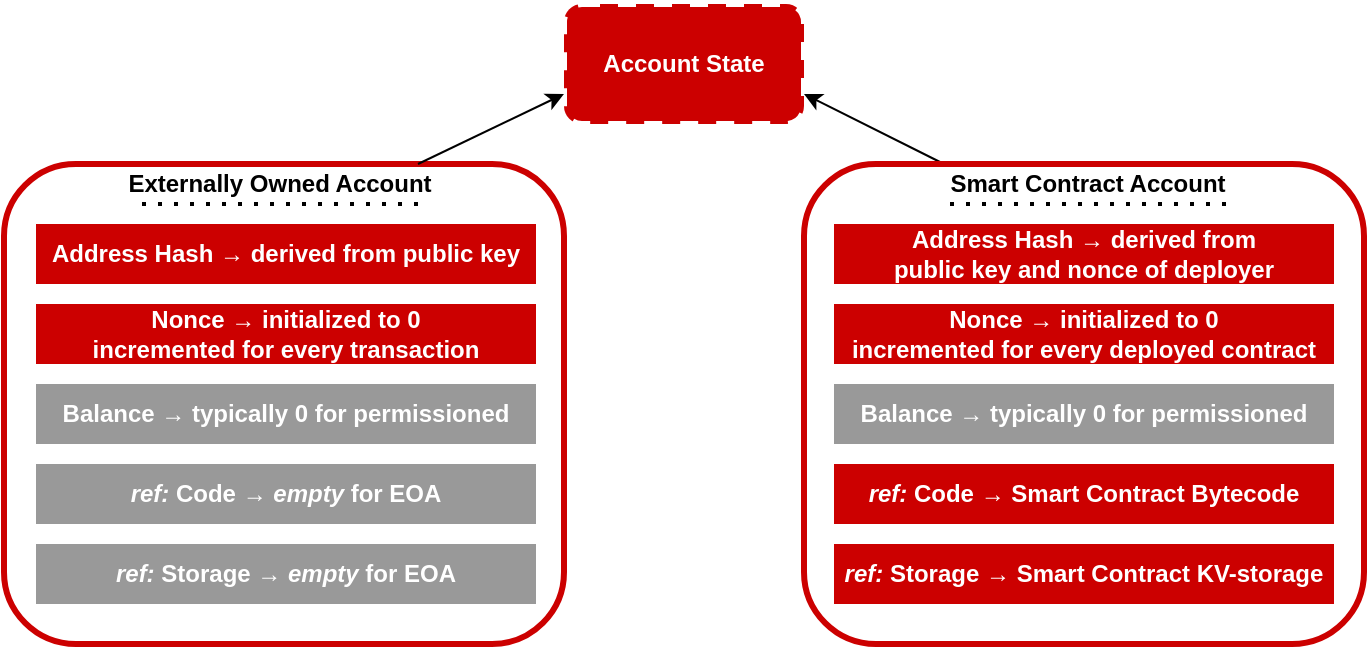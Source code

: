 <mxfile version="14.4.3" type="device"><diagram id="NPq6FB_TXMBDikwPiWDf" name="Page-1"><mxGraphModel dx="2062" dy="1052" grid="1" gridSize="10" guides="1" tooltips="1" connect="1" arrows="1" fold="1" page="1" pageScale="1" pageWidth="827" pageHeight="1169" math="0" shadow="0"><root><mxCell id="0"/><mxCell id="1" parent="0"/><mxCell id="67ZuBM3h1f92-tXSHF4V-1" value="&lt;b&gt;Account State&lt;/b&gt;" style="rounded=1;whiteSpace=wrap;html=1;fillColor=#CC0000;fontColor=#FFFFFF;strokeWidth=3;strokeColor=#FFFFFF;dashed=1;" vertex="1" parent="1"><mxGeometry x="354" y="40" width="120" height="60" as="geometry"/></mxCell><mxCell id="67ZuBM3h1f92-tXSHF4V-2" value="" style="rounded=1;whiteSpace=wrap;html=1;strokeColor=#CC0000;strokeWidth=3;" vertex="1" parent="1"><mxGeometry x="74" y="120" width="280" height="240" as="geometry"/></mxCell><mxCell id="67ZuBM3h1f92-tXSHF4V-7" style="edgeStyle=none;rounded=0;orthogonalLoop=1;jettySize=auto;html=1;exitX=0.25;exitY=0;exitDx=0;exitDy=0;entryX=1;entryY=0.75;entryDx=0;entryDy=0;fontColor=#FFFFFF;" edge="1" parent="1" source="67ZuBM3h1f92-tXSHF4V-3" target="67ZuBM3h1f92-tXSHF4V-1"><mxGeometry relative="1" as="geometry"/></mxCell><mxCell id="67ZuBM3h1f92-tXSHF4V-3" value="" style="rounded=1;whiteSpace=wrap;html=1;strokeWidth=3;strokeColor=#CC0000;" vertex="1" parent="1"><mxGeometry x="474" y="120" width="280" height="240" as="geometry"/></mxCell><mxCell id="67ZuBM3h1f92-tXSHF4V-6" style="rounded=0;orthogonalLoop=1;jettySize=auto;html=1;exitX=0.75;exitY=0;exitDx=0;exitDy=0;entryX=0;entryY=0.75;entryDx=0;entryDy=0;fontColor=#FFFFFF;" edge="1" parent="1" source="67ZuBM3h1f92-tXSHF4V-4" target="67ZuBM3h1f92-tXSHF4V-1"><mxGeometry relative="1" as="geometry"/></mxCell><mxCell id="67ZuBM3h1f92-tXSHF4V-4" value="&lt;font color=&quot;#000000&quot;&gt;&lt;b&gt;Externally Owned Account&lt;/b&gt;&lt;/font&gt;" style="text;html=1;strokeColor=none;fillColor=none;align=center;verticalAlign=middle;whiteSpace=wrap;rounded=0;fontColor=#FFFFFF;" vertex="1" parent="1"><mxGeometry x="74" y="120" width="276" height="20" as="geometry"/></mxCell><mxCell id="67ZuBM3h1f92-tXSHF4V-8" value="&lt;font color=&quot;#000000&quot;&gt;&lt;b&gt;Smart Contract Account&lt;/b&gt;&lt;/font&gt;" style="text;html=1;strokeColor=none;fillColor=none;align=center;verticalAlign=middle;whiteSpace=wrap;rounded=0;fontColor=#FFFFFF;" vertex="1" parent="1"><mxGeometry x="478" y="120" width="276" height="20" as="geometry"/></mxCell><mxCell id="67ZuBM3h1f92-tXSHF4V-9" value="&lt;b&gt;Address Hash&amp;nbsp;→ derived from public key&lt;/b&gt;" style="rounded=0;whiteSpace=wrap;html=1;dashed=1;strokeWidth=3;fillColor=#CC0000;fontColor=#FFFFFF;strokeColor=none;" vertex="1" parent="1"><mxGeometry x="90" y="150" width="250" height="30" as="geometry"/></mxCell><mxCell id="67ZuBM3h1f92-tXSHF4V-10" value="&lt;b&gt;Nonce&amp;nbsp;→ initialized to 0&lt;br&gt;incremented for every transaction&lt;br&gt;&lt;/b&gt;" style="rounded=0;whiteSpace=wrap;html=1;dashed=1;strokeWidth=3;fillColor=#CC0000;fontColor=#FFFFFF;strokeColor=none;" vertex="1" parent="1"><mxGeometry x="90" y="190" width="250" height="30" as="geometry"/></mxCell><mxCell id="67ZuBM3h1f92-tXSHF4V-11" value="&lt;b&gt;Balance →&lt;/b&gt;&lt;b&gt;&amp;nbsp;typically 0 for permissioned&lt;/b&gt;" style="rounded=0;whiteSpace=wrap;html=1;dashed=1;strokeWidth=3;fontColor=#FFFFFF;strokeColor=none;fillColor=#999999;" vertex="1" parent="1"><mxGeometry x="90" y="230" width="250" height="30" as="geometry"/></mxCell><mxCell id="67ZuBM3h1f92-tXSHF4V-12" value="&lt;b&gt;&lt;i&gt;ref:&amp;nbsp;&lt;/i&gt;Code&amp;nbsp;→ &lt;i&gt;empty&lt;/i&gt;&amp;nbsp;for EOA&lt;/b&gt;" style="rounded=0;whiteSpace=wrap;html=1;dashed=1;strokeWidth=3;fontColor=#FFFFFF;strokeColor=none;fillColor=#999999;" vertex="1" parent="1"><mxGeometry x="90" y="270" width="250" height="30" as="geometry"/></mxCell><mxCell id="67ZuBM3h1f92-tXSHF4V-13" value="&lt;b&gt;&lt;i&gt;ref:&amp;nbsp;&lt;/i&gt;Storage → &lt;i&gt;empty&lt;/i&gt;&amp;nbsp;for EOA&lt;/b&gt;" style="rounded=0;whiteSpace=wrap;html=1;dashed=1;strokeWidth=3;fontColor=#FFFFFF;strokeColor=none;fillColor=#999999;" vertex="1" parent="1"><mxGeometry x="90" y="310" width="250" height="30" as="geometry"/></mxCell><mxCell id="67ZuBM3h1f92-tXSHF4V-14" value="&lt;b&gt;Address Hash&amp;nbsp;→ derived from&lt;br&gt;public key and nonce of deployer&lt;br&gt;&lt;/b&gt;" style="rounded=0;whiteSpace=wrap;html=1;dashed=1;strokeWidth=3;fillColor=#CC0000;fontColor=#FFFFFF;strokeColor=none;" vertex="1" parent="1"><mxGeometry x="489" y="150" width="250" height="30" as="geometry"/></mxCell><mxCell id="67ZuBM3h1f92-tXSHF4V-15" value="&lt;b&gt;Nonce&amp;nbsp;→ initialized to 0&lt;br&gt;incremented for every deployed contract&lt;br&gt;&lt;/b&gt;" style="rounded=0;whiteSpace=wrap;html=1;dashed=1;strokeWidth=3;fillColor=#CC0000;fontColor=#FFFFFF;strokeColor=none;" vertex="1" parent="1"><mxGeometry x="489" y="190" width="250" height="30" as="geometry"/></mxCell><mxCell id="67ZuBM3h1f92-tXSHF4V-16" value="&lt;b&gt;Balance →&lt;/b&gt;&lt;b&gt;&amp;nbsp;typically 0 for permissioned&lt;/b&gt;" style="rounded=0;whiteSpace=wrap;html=1;dashed=1;strokeWidth=3;fontColor=#FFFFFF;strokeColor=none;fillColor=#999999;" vertex="1" parent="1"><mxGeometry x="489" y="230" width="250" height="30" as="geometry"/></mxCell><mxCell id="67ZuBM3h1f92-tXSHF4V-17" value="&lt;b&gt;&lt;i&gt;ref:&amp;nbsp;&lt;/i&gt;Code&amp;nbsp;→ Smart Contract Bytecode&lt;/b&gt;" style="rounded=0;whiteSpace=wrap;html=1;dashed=1;strokeWidth=3;fontColor=#FFFFFF;strokeColor=none;fillColor=#CC0000;" vertex="1" parent="1"><mxGeometry x="489" y="270" width="250" height="30" as="geometry"/></mxCell><mxCell id="67ZuBM3h1f92-tXSHF4V-18" value="&lt;b&gt;&lt;i&gt;ref:&amp;nbsp;&lt;/i&gt;Storage → Smart Contract KV-storage&lt;/b&gt;" style="rounded=0;whiteSpace=wrap;html=1;dashed=1;strokeWidth=3;fontColor=#FFFFFF;strokeColor=none;fillColor=#CC0000;" vertex="1" parent="1"><mxGeometry x="489" y="310" width="250" height="30" as="geometry"/></mxCell><mxCell id="67ZuBM3h1f92-tXSHF4V-19" value="" style="endArrow=none;dashed=1;html=1;dashPattern=1 3;strokeWidth=2;fontColor=#FFFFFF;exitX=0.25;exitY=1;exitDx=0;exitDy=0;entryX=0.75;entryY=1;entryDx=0;entryDy=0;" edge="1" parent="1" source="67ZuBM3h1f92-tXSHF4V-4" target="67ZuBM3h1f92-tXSHF4V-4"><mxGeometry width="50" height="50" relative="1" as="geometry"><mxPoint x="440" y="380" as="sourcePoint"/><mxPoint x="400" y="300" as="targetPoint"/></mxGeometry></mxCell><mxCell id="67ZuBM3h1f92-tXSHF4V-20" value="" style="endArrow=none;dashed=1;html=1;dashPattern=1 3;strokeWidth=2;fontColor=#FFFFFF;exitX=0.25;exitY=1;exitDx=0;exitDy=0;entryX=0.75;entryY=1;entryDx=0;entryDy=0;" edge="1" parent="1" source="67ZuBM3h1f92-tXSHF4V-8" target="67ZuBM3h1f92-tXSHF4V-8"><mxGeometry width="50" height="50" relative="1" as="geometry"><mxPoint x="720" y="540" as="sourcePoint"/><mxPoint x="770" y="490" as="targetPoint"/></mxGeometry></mxCell></root></mxGraphModel></diagram></mxfile>